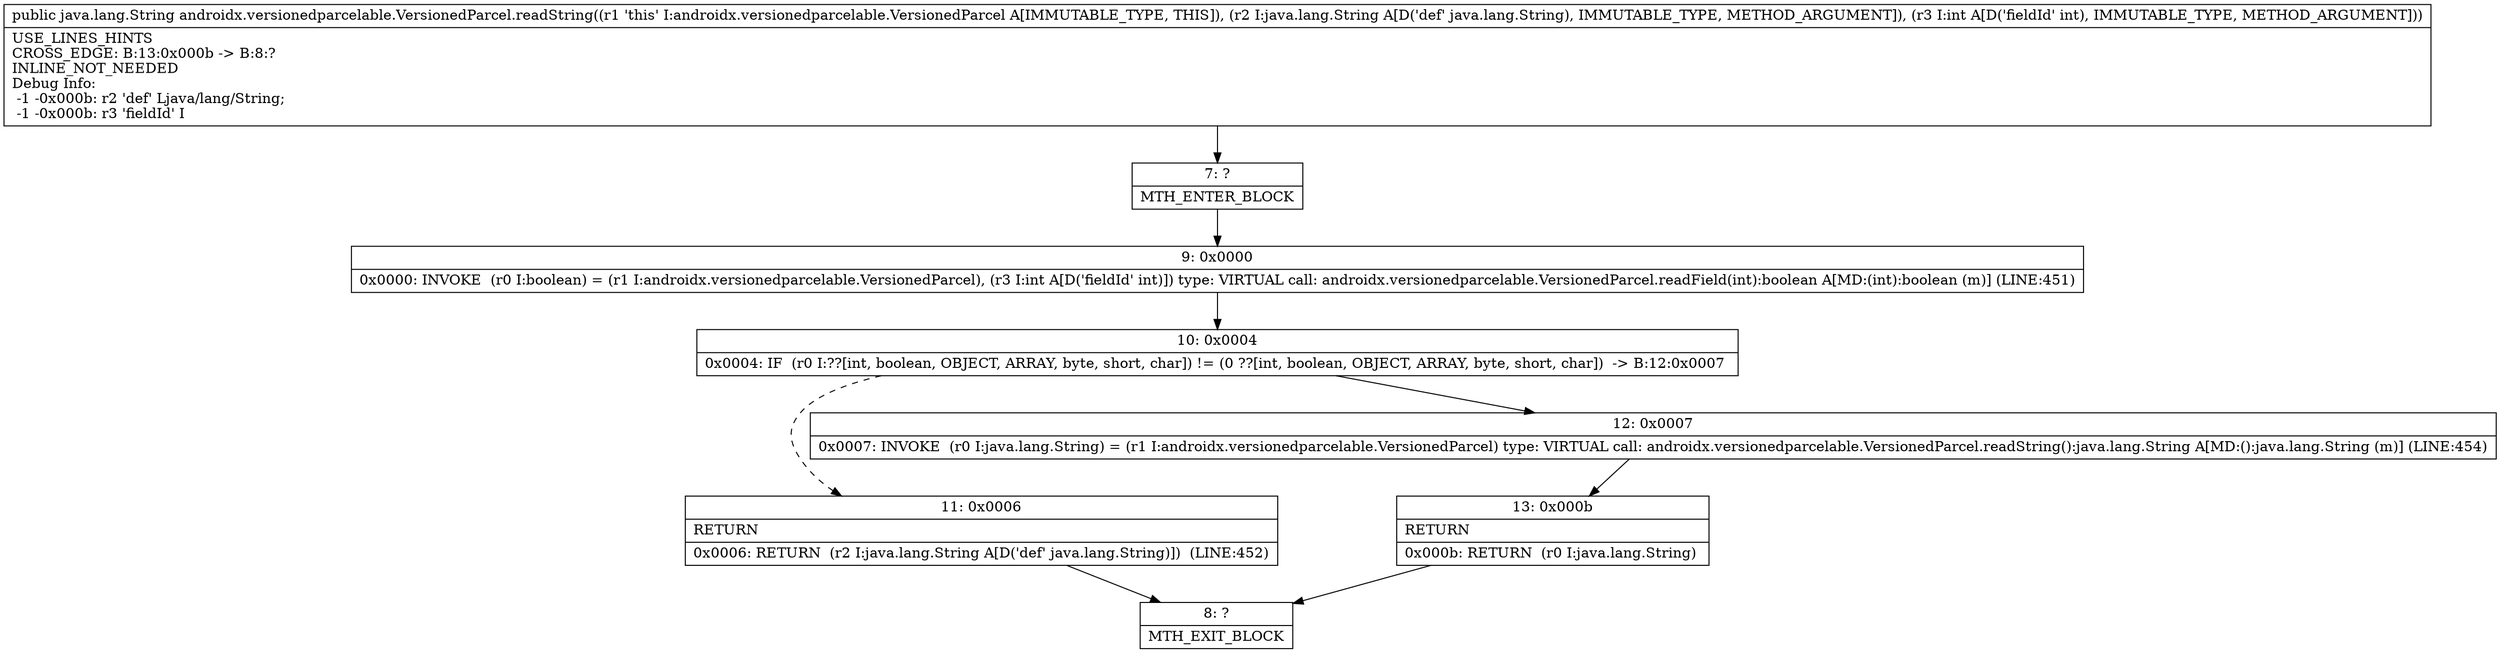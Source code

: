 digraph "CFG forandroidx.versionedparcelable.VersionedParcel.readString(Ljava\/lang\/String;I)Ljava\/lang\/String;" {
Node_7 [shape=record,label="{7\:\ ?|MTH_ENTER_BLOCK\l}"];
Node_9 [shape=record,label="{9\:\ 0x0000|0x0000: INVOKE  (r0 I:boolean) = (r1 I:androidx.versionedparcelable.VersionedParcel), (r3 I:int A[D('fieldId' int)]) type: VIRTUAL call: androidx.versionedparcelable.VersionedParcel.readField(int):boolean A[MD:(int):boolean (m)] (LINE:451)\l}"];
Node_10 [shape=record,label="{10\:\ 0x0004|0x0004: IF  (r0 I:??[int, boolean, OBJECT, ARRAY, byte, short, char]) != (0 ??[int, boolean, OBJECT, ARRAY, byte, short, char])  \-\> B:12:0x0007 \l}"];
Node_11 [shape=record,label="{11\:\ 0x0006|RETURN\l|0x0006: RETURN  (r2 I:java.lang.String A[D('def' java.lang.String)])  (LINE:452)\l}"];
Node_8 [shape=record,label="{8\:\ ?|MTH_EXIT_BLOCK\l}"];
Node_12 [shape=record,label="{12\:\ 0x0007|0x0007: INVOKE  (r0 I:java.lang.String) = (r1 I:androidx.versionedparcelable.VersionedParcel) type: VIRTUAL call: androidx.versionedparcelable.VersionedParcel.readString():java.lang.String A[MD:():java.lang.String (m)] (LINE:454)\l}"];
Node_13 [shape=record,label="{13\:\ 0x000b|RETURN\l|0x000b: RETURN  (r0 I:java.lang.String) \l}"];
MethodNode[shape=record,label="{public java.lang.String androidx.versionedparcelable.VersionedParcel.readString((r1 'this' I:androidx.versionedparcelable.VersionedParcel A[IMMUTABLE_TYPE, THIS]), (r2 I:java.lang.String A[D('def' java.lang.String), IMMUTABLE_TYPE, METHOD_ARGUMENT]), (r3 I:int A[D('fieldId' int), IMMUTABLE_TYPE, METHOD_ARGUMENT]))  | USE_LINES_HINTS\lCROSS_EDGE: B:13:0x000b \-\> B:8:?\lINLINE_NOT_NEEDED\lDebug Info:\l  \-1 \-0x000b: r2 'def' Ljava\/lang\/String;\l  \-1 \-0x000b: r3 'fieldId' I\l}"];
MethodNode -> Node_7;Node_7 -> Node_9;
Node_9 -> Node_10;
Node_10 -> Node_11[style=dashed];
Node_10 -> Node_12;
Node_11 -> Node_8;
Node_12 -> Node_13;
Node_13 -> Node_8;
}

